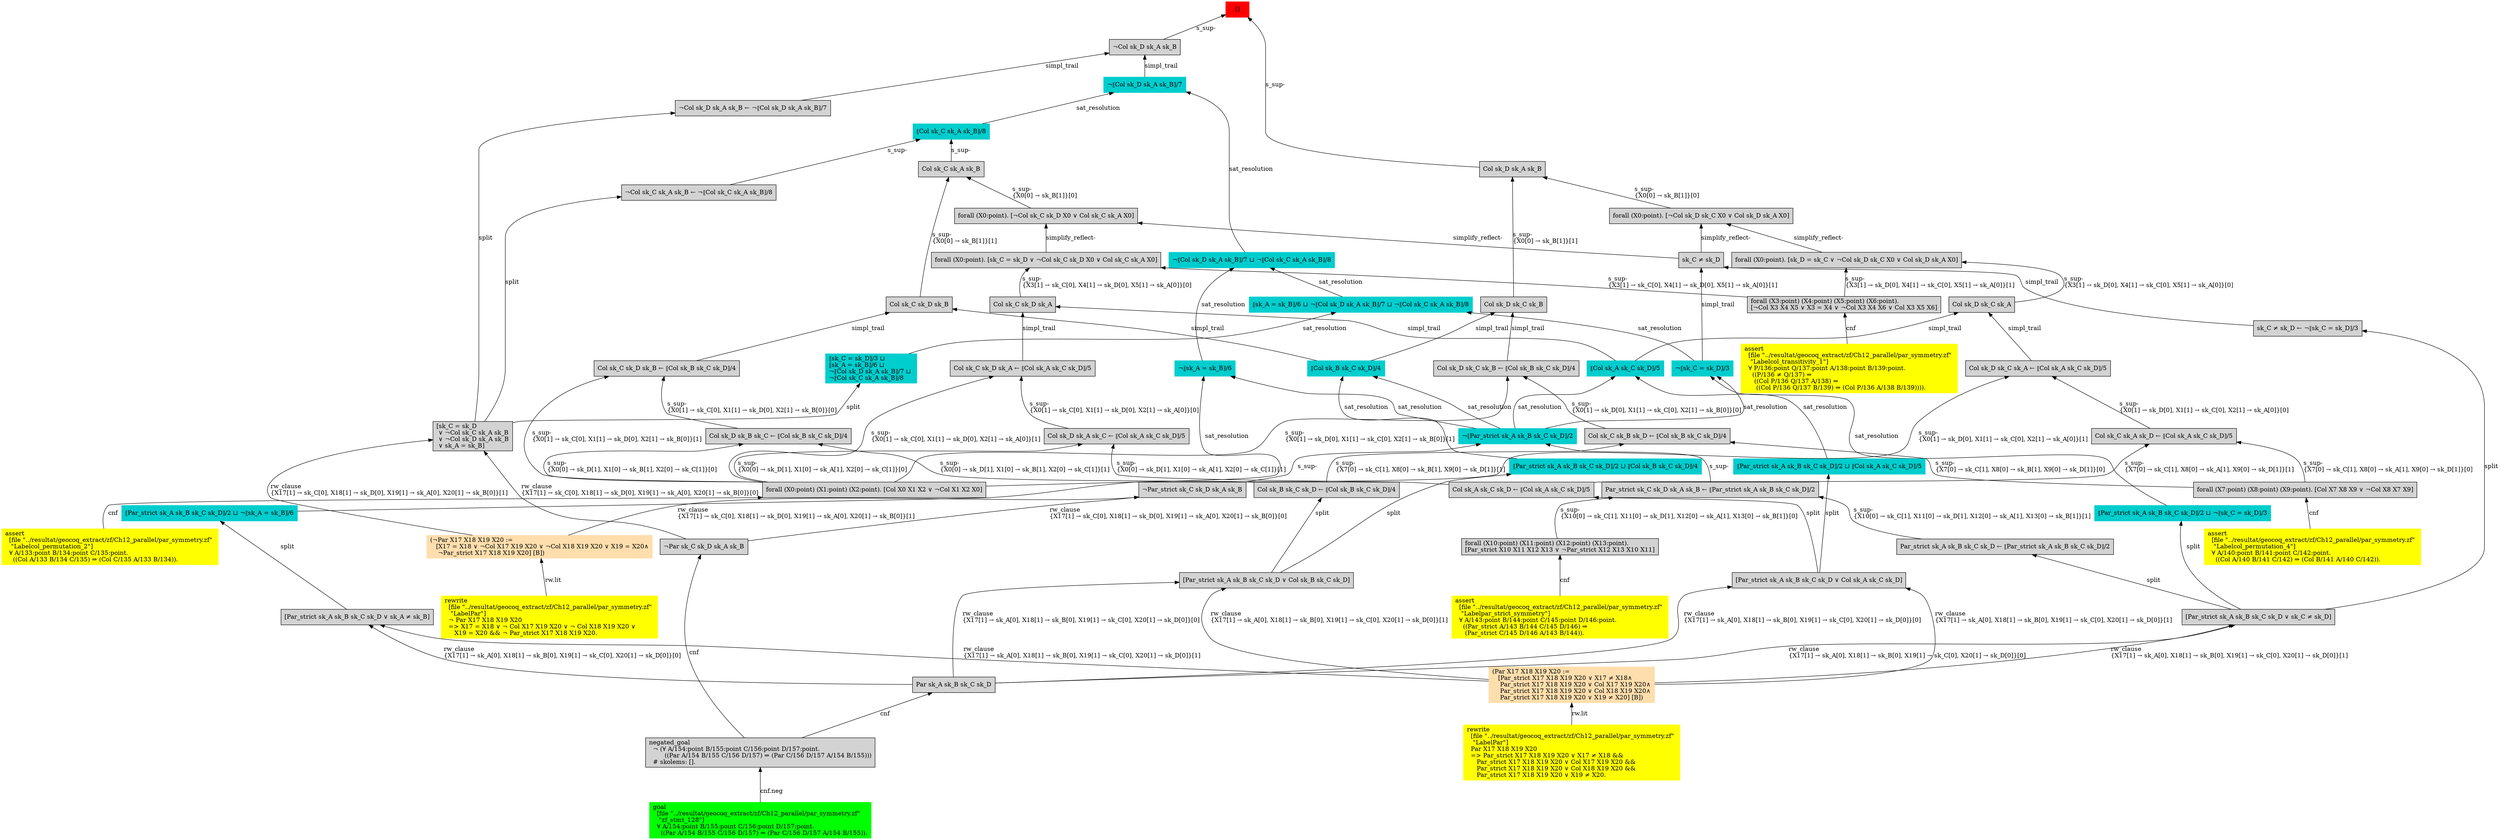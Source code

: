 digraph "unsat_graph" {
  vertex_0 [color=red, label="[]", shape=box, style=filled];
  vertex_0 -> vertex_1 [label="s_sup-\l", dir="back"];
  vertex_1 [shape=box, label="¬Col sk_D sk_A sk_B\l", style=filled];
  vertex_1 -> vertex_2 [label="simpl_trail", dir="back"];
  vertex_2 [color=cyan3, shape=box, label="¬⟦Col sk_D sk_A sk_B⟧/7\l", style=filled];
  vertex_2 -> vertex_3 [label="sat_resolution", dir="back"];
  vertex_3 [color=cyan3, shape=box, label="⟦Col sk_C sk_A sk_B⟧/8\l", style=filled];
  vertex_3 -> vertex_4 [label="s_sup-\l", dir="back"];
  vertex_4 [shape=box, label="¬Col sk_C sk_A sk_B ← ¬⟦Col sk_C sk_A sk_B⟧/8\l", style=filled];
  vertex_4 -> vertex_5 [label="split", dir="back"];
  vertex_5 [shape=box, label="[sk_C = sk_D\l ∨ ¬Col sk_C sk_A sk_B\l ∨ ¬Col sk_D sk_A sk_B\l ∨ sk_A = sk_B]\l", style=filled];
  vertex_5 -> vertex_6 [label="rw_clause\l\{X17[1] → sk_C[0], X18[1] → sk_D[0], X19[1] → sk_A[0], X20[1] → sk_B[0]\}[1]\l", dir="back"];
  vertex_6 [color=navajowhite, shape=box, label="(¬Par X17 X18 X19 X20 :=\l   [X17 = X18 ∨ ¬Col X17 X19 X20 ∨ ¬Col X18 X19 X20 ∨ X19 = X20∧\l    ¬Par_strict X17 X18 X19 X20] [B])\l", style=filled];
  vertex_6 -> vertex_7 [label="rw.lit", dir="back"];
  vertex_7 [color=yellow, shape=box, label="rewrite\l  [file \"../resultat/geocoq_extract/zf/Ch12_parallel/par_symmetry.zf\" \l   \"LabelPar\"]\l  ¬ Par X17 X18 X19 X20\l  =\> X17 = X18 ∨ ¬ Col X17 X19 X20 ∨ ¬ Col X18 X19 X20 ∨ \l     X19 = X20 && ¬ Par_strict X17 X18 X19 X20.\l", style=filled];
  vertex_5 -> vertex_8 [label="rw_clause\l\{X17[1] → sk_C[0], X18[1] → sk_D[0], X19[1] → sk_A[0], X20[1] → sk_B[0]\}[0]\l", dir="back"];
  vertex_8 [shape=box, label="¬Par sk_C sk_D sk_A sk_B\l", style=filled];
  vertex_8 -> vertex_9 [label="cnf", dir="back"];
  vertex_9 [shape=box, label="negated_goal\l  ¬ (∀ A/154:point B/155:point C/156:point D/157:point.\l        ((Par A/154 B/155 C/156 D/157) ⇒ (Par C/156 D/157 A/154 B/155)))\l  # skolems: [].\l", style=filled];
  vertex_9 -> vertex_10 [label="cnf.neg", dir="back"];
  vertex_10 [color=green, shape=box, label="goal\l  [file \"../resultat/geocoq_extract/zf/Ch12_parallel/par_symmetry.zf\" \l   \"zf_stmt_128\"]\l  ∀ A/154:point B/155:point C/156:point D/157:point.\l    ((Par A/154 B/155 C/156 D/157) ⇒ (Par C/156 D/157 A/154 B/155)).\l", style=filled];
  vertex_3 -> vertex_11 [label="s_sup-\l", dir="back"];
  vertex_11 [shape=box, label="Col sk_C sk_A sk_B\l", style=filled];
  vertex_11 -> vertex_12 [label="s_sup-\l\{X0[0] → sk_B[1]\}[0]\l", dir="back"];
  vertex_12 [shape=box, label="forall (X0:point). [¬Col sk_C sk_D X0 ∨ Col sk_C sk_A X0]\l", style=filled];
  vertex_12 -> vertex_13 [label="simplify_reflect-", dir="back"];
  vertex_13 [shape=box, label="sk_C ≠ sk_D\l", style=filled];
  vertex_13 -> vertex_14 [label="simpl_trail", dir="back"];
  vertex_14 [color=cyan3, shape=box, label="¬⟦sk_C = sk_D⟧/3\l", style=filled];
  vertex_14 -> vertex_15 [label="sat_resolution", dir="back"];
  vertex_15 [color=cyan3, shape=box, label="¬⟦Par_strict sk_A sk_B sk_C sk_D⟧/2\l", style=filled];
  vertex_15 -> vertex_16 [label="s_sup-\l", dir="back"];
  vertex_16 [shape=box, label="¬Par_strict sk_C sk_D sk_A sk_B\l", style=filled];
  vertex_16 -> vertex_6 [label="rw_clause\l\{X17[1] → sk_C[0], X18[1] → sk_D[0], X19[1] → sk_A[0], X20[1] → sk_B[0]\}[1]\l", dir="back"];
  vertex_16 -> vertex_8 [label="rw_clause\l\{X17[1] → sk_C[0], X18[1] → sk_D[0], X19[1] → sk_A[0], X20[1] → sk_B[0]\}[0]\l", dir="back"];
  vertex_15 -> vertex_17 [label="s_sup-\l", dir="back"];
  vertex_17 [shape=box, label="Par_strict sk_C sk_D sk_A sk_B ← ⟦Par_strict sk_A sk_B sk_C sk_D⟧/2\l", style=filled];
  vertex_17 -> vertex_18 [label="s_sup-\l\{X10[0] → sk_C[1], X11[0] → sk_D[1], X12[0] → sk_A[1], X13[0] → sk_B[1]\}[0]\l", dir="back"];
  vertex_18 [shape=box, label="forall (X10:point) (X11:point) (X12:point) (X13:point).\l[Par_strict X10 X11 X12 X13 ∨ ¬Par_strict X12 X13 X10 X11]\l", style=filled];
  vertex_18 -> vertex_19 [label="cnf", dir="back"];
  vertex_19 [color=yellow, shape=box, label="assert\l  [file \"../resultat/geocoq_extract/zf/Ch12_parallel/par_symmetry.zf\" \l   \"Labelpar_strict_symmetry\"]\l  ∀ A/143:point B/144:point C/145:point D/146:point.\l    ((Par_strict A/143 B/144 C/145 D/146) ⇒\l     (Par_strict C/145 D/146 A/143 B/144)).\l", style=filled];
  vertex_17 -> vertex_20 [label="s_sup-\l\{X10[0] → sk_C[1], X11[0] → sk_D[1], X12[0] → sk_A[1], X13[0] → sk_B[1]\}[1]\l", dir="back"];
  vertex_20 [shape=box, label="Par_strict sk_A sk_B sk_C sk_D ← ⟦Par_strict sk_A sk_B sk_C sk_D⟧/2\l", style=filled];
  vertex_20 -> vertex_21 [label="split", dir="back"];
  vertex_21 [shape=box, label="[Par_strict sk_A sk_B sk_C sk_D ∨ sk_C ≠ sk_D]\l", style=filled];
  vertex_21 -> vertex_22 [label="rw_clause\l\{X17[1] → sk_A[0], X18[1] → sk_B[0], X19[1] → sk_C[0], X20[1] → sk_D[0]\}[1]\l", dir="back"];
  vertex_22 [color=navajowhite, shape=box, label="(Par X17 X18 X19 X20 :=\l   [Par_strict X17 X18 X19 X20 ∨ X17 ≠ X18∧\l    Par_strict X17 X18 X19 X20 ∨ Col X17 X19 X20∧\l    Par_strict X17 X18 X19 X20 ∨ Col X18 X19 X20∧\l    Par_strict X17 X18 X19 X20 ∨ X19 ≠ X20] [B])\l", style=filled];
  vertex_22 -> vertex_23 [label="rw.lit", dir="back"];
  vertex_23 [color=yellow, shape=box, label="rewrite\l  [file \"../resultat/geocoq_extract/zf/Ch12_parallel/par_symmetry.zf\" \l   \"LabelPar\"]\l  Par X17 X18 X19 X20\l  =\> Par_strict X17 X18 X19 X20 ∨ X17 ≠ X18 && \l     Par_strict X17 X18 X19 X20 ∨ Col X17 X19 X20 && \l     Par_strict X17 X18 X19 X20 ∨ Col X18 X19 X20 && \l     Par_strict X17 X18 X19 X20 ∨ X19 ≠ X20.\l", style=filled];
  vertex_21 -> vertex_24 [label="rw_clause\l\{X17[1] → sk_A[0], X18[1] → sk_B[0], X19[1] → sk_C[0], X20[1] → sk_D[0]\}[0]\l", dir="back"];
  vertex_24 [shape=box, label="Par sk_A sk_B sk_C sk_D\l", style=filled];
  vertex_24 -> vertex_9 [label="cnf", dir="back"];
  vertex_14 -> vertex_25 [label="sat_resolution", dir="back"];
  vertex_25 [color=cyan3, shape=box, label="⟦Par_strict sk_A sk_B sk_C sk_D⟧/2 ⊔ ¬⟦sk_C = sk_D⟧/3\l", style=filled];
  vertex_25 -> vertex_21 [label="split", dir="back"];
  vertex_13 -> vertex_26 [label="simpl_trail", dir="back"];
  vertex_26 [shape=box, label="sk_C ≠ sk_D ← ¬⟦sk_C = sk_D⟧/3\l", style=filled];
  vertex_26 -> vertex_21 [label="split", dir="back"];
  vertex_12 -> vertex_27 [label="simplify_reflect-", dir="back"];
  vertex_27 [shape=box, label="forall (X0:point). [sk_C = sk_D ∨ ¬Col sk_C sk_D X0 ∨ Col sk_C sk_A X0]\l", style=filled];
  vertex_27 -> vertex_28 [label="s_sup-\l\{X3[1] → sk_C[0], X4[1] → sk_D[0], X5[1] → sk_A[0]\}[1]\l", dir="back"];
  vertex_28 [shape=box, label="forall (X3:point) (X4:point) (X5:point) (X6:point).\l[¬Col X3 X4 X5 ∨ X3 = X4 ∨ ¬Col X3 X4 X6 ∨ Col X3 X5 X6]\l", style=filled];
  vertex_28 -> vertex_29 [label="cnf", dir="back"];
  vertex_29 [color=yellow, shape=box, label="assert\l  [file \"../resultat/geocoq_extract/zf/Ch12_parallel/par_symmetry.zf\" \l   \"Labelcol_transitivity_1\"]\l  ∀ P/136:point Q/137:point A/138:point B/139:point.\l    ((P/136 ≠ Q/137) ⇒\l     ((Col P/136 Q/137 A/138) ⇒\l      ((Col P/136 Q/137 B/139) ⇒ (Col P/136 A/138 B/139)))).\l", style=filled];
  vertex_27 -> vertex_30 [label="s_sup-\l\{X3[1] → sk_C[0], X4[1] → sk_D[0], X5[1] → sk_A[0]\}[0]\l", dir="back"];
  vertex_30 [shape=box, label="Col sk_C sk_D sk_A\l", style=filled];
  vertex_30 -> vertex_31 [label="simpl_trail", dir="back"];
  vertex_31 [color=cyan3, shape=box, label="⟦Col sk_A sk_C sk_D⟧/5\l", style=filled];
  vertex_31 -> vertex_15 [label="sat_resolution", dir="back"];
  vertex_31 -> vertex_32 [label="sat_resolution", dir="back"];
  vertex_32 [color=cyan3, shape=box, label="⟦Par_strict sk_A sk_B sk_C sk_D⟧/2 ⊔ ⟦Col sk_A sk_C sk_D⟧/5\l", style=filled];
  vertex_32 -> vertex_33 [label="split", dir="back"];
  vertex_33 [shape=box, label="[Par_strict sk_A sk_B sk_C sk_D ∨ Col sk_A sk_C sk_D]\l", style=filled];
  vertex_33 -> vertex_22 [label="rw_clause\l\{X17[1] → sk_A[0], X18[1] → sk_B[0], X19[1] → sk_C[0], X20[1] → sk_D[0]\}[1]\l", dir="back"];
  vertex_33 -> vertex_24 [label="rw_clause\l\{X17[1] → sk_A[0], X18[1] → sk_B[0], X19[1] → sk_C[0], X20[1] → sk_D[0]\}[0]\l", dir="back"];
  vertex_30 -> vertex_34 [label="simpl_trail", dir="back"];
  vertex_34 [shape=box, label="Col sk_C sk_D sk_A ← ⟦Col sk_A sk_C sk_D⟧/5\l", style=filled];
  vertex_34 -> vertex_35 [label="s_sup-\l\{X0[1] → sk_C[0], X1[1] → sk_D[0], X2[1] → sk_A[0]\}[1]\l", dir="back"];
  vertex_35 [shape=box, label="forall (X0:point) (X1:point) (X2:point). [Col X0 X1 X2 ∨ ¬Col X1 X2 X0]\l", style=filled];
  vertex_35 -> vertex_36 [label="cnf", dir="back"];
  vertex_36 [color=yellow, shape=box, label="assert\l  [file \"../resultat/geocoq_extract/zf/Ch12_parallel/par_symmetry.zf\" \l   \"Labelcol_permutation_2\"]\l  ∀ A/133:point B/134:point C/135:point.\l    ((Col A/133 B/134 C/135) ⇒ (Col C/135 A/133 B/134)).\l", style=filled];
  vertex_34 -> vertex_37 [label="s_sup-\l\{X0[1] → sk_C[0], X1[1] → sk_D[0], X2[1] → sk_A[0]\}[0]\l", dir="back"];
  vertex_37 [shape=box, label="Col sk_D sk_A sk_C ← ⟦Col sk_A sk_C sk_D⟧/5\l", style=filled];
  vertex_37 -> vertex_35 [label="s_sup-\l\{X0[0] → sk_D[1], X1[0] → sk_A[1], X2[0] → sk_C[1]\}[0]\l", dir="back"];
  vertex_37 -> vertex_38 [label="s_sup-\l\{X0[0] → sk_D[1], X1[0] → sk_A[1], X2[0] → sk_C[1]\}[1]\l", dir="back"];
  vertex_38 [shape=box, label="Col sk_A sk_C sk_D ← ⟦Col sk_A sk_C sk_D⟧/5\l", style=filled];
  vertex_38 -> vertex_33 [label="split", dir="back"];
  vertex_11 -> vertex_39 [label="s_sup-\l\{X0[0] → sk_B[1]\}[1]\l", dir="back"];
  vertex_39 [shape=box, label="Col sk_C sk_D sk_B\l", style=filled];
  vertex_39 -> vertex_40 [label="simpl_trail", dir="back"];
  vertex_40 [color=cyan3, shape=box, label="⟦Col sk_B sk_C sk_D⟧/4\l", style=filled];
  vertex_40 -> vertex_15 [label="sat_resolution", dir="back"];
  vertex_40 -> vertex_41 [label="sat_resolution", dir="back"];
  vertex_41 [color=cyan3, shape=box, label="⟦Par_strict sk_A sk_B sk_C sk_D⟧/2 ⊔ ⟦Col sk_B sk_C sk_D⟧/4\l", style=filled];
  vertex_41 -> vertex_42 [label="split", dir="back"];
  vertex_42 [shape=box, label="[Par_strict sk_A sk_B sk_C sk_D ∨ Col sk_B sk_C sk_D]\l", style=filled];
  vertex_42 -> vertex_22 [label="rw_clause\l\{X17[1] → sk_A[0], X18[1] → sk_B[0], X19[1] → sk_C[0], X20[1] → sk_D[0]\}[1]\l", dir="back"];
  vertex_42 -> vertex_24 [label="rw_clause\l\{X17[1] → sk_A[0], X18[1] → sk_B[0], X19[1] → sk_C[0], X20[1] → sk_D[0]\}[0]\l", dir="back"];
  vertex_39 -> vertex_43 [label="simpl_trail", dir="back"];
  vertex_43 [shape=box, label="Col sk_C sk_D sk_B ← ⟦Col sk_B sk_C sk_D⟧/4\l", style=filled];
  vertex_43 -> vertex_35 [label="s_sup-\l\{X0[1] → sk_C[0], X1[1] → sk_D[0], X2[1] → sk_B[0]\}[1]\l", dir="back"];
  vertex_43 -> vertex_44 [label="s_sup-\l\{X0[1] → sk_C[0], X1[1] → sk_D[0], X2[1] → sk_B[0]\}[0]\l", dir="back"];
  vertex_44 [shape=box, label="Col sk_D sk_B sk_C ← ⟦Col sk_B sk_C sk_D⟧/4\l", style=filled];
  vertex_44 -> vertex_35 [label="s_sup-\l\{X0[0] → sk_D[1], X1[0] → sk_B[1], X2[0] → sk_C[1]\}[0]\l", dir="back"];
  vertex_44 -> vertex_45 [label="s_sup-\l\{X0[0] → sk_D[1], X1[0] → sk_B[1], X2[0] → sk_C[1]\}[1]\l", dir="back"];
  vertex_45 [shape=box, label="Col sk_B sk_C sk_D ← ⟦Col sk_B sk_C sk_D⟧/4\l", style=filled];
  vertex_45 -> vertex_42 [label="split", dir="back"];
  vertex_2 -> vertex_46 [label="sat_resolution", dir="back"];
  vertex_46 [color=cyan3, shape=box, label="¬⟦Col sk_D sk_A sk_B⟧/7 ⊔ ¬⟦Col sk_C sk_A sk_B⟧/8\l", style=filled];
  vertex_46 -> vertex_47 [label="sat_resolution", dir="back"];
  vertex_47 [color=cyan3, shape=box, label="¬⟦sk_A = sk_B⟧/6\l", style=filled];
  vertex_47 -> vertex_15 [label="sat_resolution", dir="back"];
  vertex_47 -> vertex_48 [label="sat_resolution", dir="back"];
  vertex_48 [color=cyan3, shape=box, label="⟦Par_strict sk_A sk_B sk_C sk_D⟧/2 ⊔ ¬⟦sk_A = sk_B⟧/6\l", style=filled];
  vertex_48 -> vertex_49 [label="split", dir="back"];
  vertex_49 [shape=box, label="[Par_strict sk_A sk_B sk_C sk_D ∨ sk_A ≠ sk_B]\l", style=filled];
  vertex_49 -> vertex_22 [label="rw_clause\l\{X17[1] → sk_A[0], X18[1] → sk_B[0], X19[1] → sk_C[0], X20[1] → sk_D[0]\}[1]\l", dir="back"];
  vertex_49 -> vertex_24 [label="rw_clause\l\{X17[1] → sk_A[0], X18[1] → sk_B[0], X19[1] → sk_C[0], X20[1] → sk_D[0]\}[0]\l", dir="back"];
  vertex_46 -> vertex_50 [label="sat_resolution", dir="back"];
  vertex_50 [color=cyan3, shape=box, label="⟦sk_A = sk_B⟧/6 ⊔ ¬⟦Col sk_D sk_A sk_B⟧/7 ⊔ ¬⟦Col sk_C sk_A sk_B⟧/8\l", style=filled];
  vertex_50 -> vertex_14 [label="sat_resolution", dir="back"];
  vertex_50 -> vertex_51 [label="sat_resolution", dir="back"];
  vertex_51 [color=cyan3, shape=box, label="⟦sk_C = sk_D⟧/3 ⊔ \l⟦sk_A = sk_B⟧/6 ⊔ \l¬⟦Col sk_D sk_A sk_B⟧/7 ⊔ \l¬⟦Col sk_C sk_A sk_B⟧/8\l", style=filled];
  vertex_51 -> vertex_5 [label="split", dir="back"];
  vertex_1 -> vertex_52 [label="simpl_trail", dir="back"];
  vertex_52 [shape=box, label="¬Col sk_D sk_A sk_B ← ¬⟦Col sk_D sk_A sk_B⟧/7\l", style=filled];
  vertex_52 -> vertex_5 [label="split", dir="back"];
  vertex_0 -> vertex_53 [label="s_sup-\l", dir="back"];
  vertex_53 [shape=box, label="Col sk_D sk_A sk_B\l", style=filled];
  vertex_53 -> vertex_54 [label="s_sup-\l\{X0[0] → sk_B[1]\}[0]\l", dir="back"];
  vertex_54 [shape=box, label="forall (X0:point). [¬Col sk_D sk_C X0 ∨ Col sk_D sk_A X0]\l", style=filled];
  vertex_54 -> vertex_13 [label="simplify_reflect-", dir="back"];
  vertex_54 -> vertex_55 [label="simplify_reflect-", dir="back"];
  vertex_55 [shape=box, label="forall (X0:point). [sk_D = sk_C ∨ ¬Col sk_D sk_C X0 ∨ Col sk_D sk_A X0]\l", style=filled];
  vertex_55 -> vertex_28 [label="s_sup-\l\{X3[1] → sk_D[0], X4[1] → sk_C[0], X5[1] → sk_A[0]\}[1]\l", dir="back"];
  vertex_55 -> vertex_56 [label="s_sup-\l\{X3[1] → sk_D[0], X4[1] → sk_C[0], X5[1] → sk_A[0]\}[0]\l", dir="back"];
  vertex_56 [shape=box, label="Col sk_D sk_C sk_A\l", style=filled];
  vertex_56 -> vertex_31 [label="simpl_trail", dir="back"];
  vertex_56 -> vertex_57 [label="simpl_trail", dir="back"];
  vertex_57 [shape=box, label="Col sk_D sk_C sk_A ← ⟦Col sk_A sk_C sk_D⟧/5\l", style=filled];
  vertex_57 -> vertex_35 [label="s_sup-\l\{X0[1] → sk_D[0], X1[1] → sk_C[0], X2[1] → sk_A[0]\}[1]\l", dir="back"];
  vertex_57 -> vertex_58 [label="s_sup-\l\{X0[1] → sk_D[0], X1[1] → sk_C[0], X2[1] → sk_A[0]\}[0]\l", dir="back"];
  vertex_58 [shape=box, label="Col sk_C sk_A sk_D ← ⟦Col sk_A sk_C sk_D⟧/5\l", style=filled];
  vertex_58 -> vertex_59 [label="s_sup-\l\{X7[0] → sk_C[1], X8[0] → sk_A[1], X9[0] → sk_D[1]\}[0]\l", dir="back"];
  vertex_59 [shape=box, label="forall (X7:point) (X8:point) (X9:point). [Col X7 X8 X9 ∨ ¬Col X8 X7 X9]\l", style=filled];
  vertex_59 -> vertex_60 [label="cnf", dir="back"];
  vertex_60 [color=yellow, shape=box, label="assert\l  [file \"../resultat/geocoq_extract/zf/Ch12_parallel/par_symmetry.zf\" \l   \"Labelcol_permutation_4\"]\l  ∀ A/140:point B/141:point C/142:point.\l    ((Col A/140 B/141 C/142) ⇒ (Col B/141 A/140 C/142)).\l", style=filled];
  vertex_58 -> vertex_38 [label="s_sup-\l\{X7[0] → sk_C[1], X8[0] → sk_A[1], X9[0] → sk_D[1]\}[1]\l", dir="back"];
  vertex_53 -> vertex_61 [label="s_sup-\l\{X0[0] → sk_B[1]\}[1]\l", dir="back"];
  vertex_61 [shape=box, label="Col sk_D sk_C sk_B\l", style=filled];
  vertex_61 -> vertex_40 [label="simpl_trail", dir="back"];
  vertex_61 -> vertex_62 [label="simpl_trail", dir="back"];
  vertex_62 [shape=box, label="Col sk_D sk_C sk_B ← ⟦Col sk_B sk_C sk_D⟧/4\l", style=filled];
  vertex_62 -> vertex_35 [label="s_sup-\l\{X0[1] → sk_D[0], X1[1] → sk_C[0], X2[1] → sk_B[0]\}[1]\l", dir="back"];
  vertex_62 -> vertex_63 [label="s_sup-\l\{X0[1] → sk_D[0], X1[1] → sk_C[0], X2[1] → sk_B[0]\}[0]\l", dir="back"];
  vertex_63 [shape=box, label="Col sk_C sk_B sk_D ← ⟦Col sk_B sk_C sk_D⟧/4\l", style=filled];
  vertex_63 -> vertex_59 [label="s_sup-\l\{X7[0] → sk_C[1], X8[0] → sk_B[1], X9[0] → sk_D[1]\}[0]\l", dir="back"];
  vertex_63 -> vertex_45 [label="s_sup-\l\{X7[0] → sk_C[1], X8[0] → sk_B[1], X9[0] → sk_D[1]\}[1]\l", dir="back"];
  }


